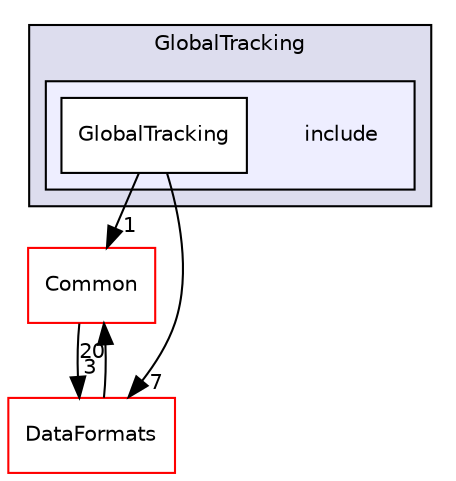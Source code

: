 digraph "/home/travis/build/AliceO2Group/AliceO2/Detectors/GlobalTracking/include" {
  bgcolor=transparent;
  compound=true
  node [ fontsize="10", fontname="Helvetica"];
  edge [ labelfontsize="10", labelfontname="Helvetica"];
  subgraph clusterdir_18e0e8b4b629c3c13e7ad1457bcd5f89 {
    graph [ bgcolor="#ddddee", pencolor="black", label="GlobalTracking" fontname="Helvetica", fontsize="10", URL="dir_18e0e8b4b629c3c13e7ad1457bcd5f89.html"]
  subgraph clusterdir_6c932510dcafb55c77509e6f7d0d452e {
    graph [ bgcolor="#eeeeff", pencolor="black", label="" URL="dir_6c932510dcafb55c77509e6f7d0d452e.html"];
    dir_6c932510dcafb55c77509e6f7d0d452e [shape=plaintext label="include"];
    dir_2c99484774ac4ebfb966358c39bafad1 [shape=box label="GlobalTracking" color="black" fillcolor="white" style="filled" URL="dir_2c99484774ac4ebfb966358c39bafad1.html"];
  }
  }
  dir_4ab6b4cc6a7edbff49100e9123df213f [shape=box label="Common" color="red" URL="dir_4ab6b4cc6a7edbff49100e9123df213f.html"];
  dir_2171f7ec022c5423887b07c69b2f5b48 [shape=box label="DataFormats" color="red" URL="dir_2171f7ec022c5423887b07c69b2f5b48.html"];
  dir_4ab6b4cc6a7edbff49100e9123df213f->dir_2171f7ec022c5423887b07c69b2f5b48 [headlabel="3", labeldistance=1.5 headhref="dir_000016_000056.html"];
  dir_2c99484774ac4ebfb966358c39bafad1->dir_4ab6b4cc6a7edbff49100e9123df213f [headlabel="1", labeldistance=1.5 headhref="dir_000264_000016.html"];
  dir_2c99484774ac4ebfb966358c39bafad1->dir_2171f7ec022c5423887b07c69b2f5b48 [headlabel="7", labeldistance=1.5 headhref="dir_000264_000056.html"];
  dir_2171f7ec022c5423887b07c69b2f5b48->dir_4ab6b4cc6a7edbff49100e9123df213f [headlabel="20", labeldistance=1.5 headhref="dir_000056_000016.html"];
}
